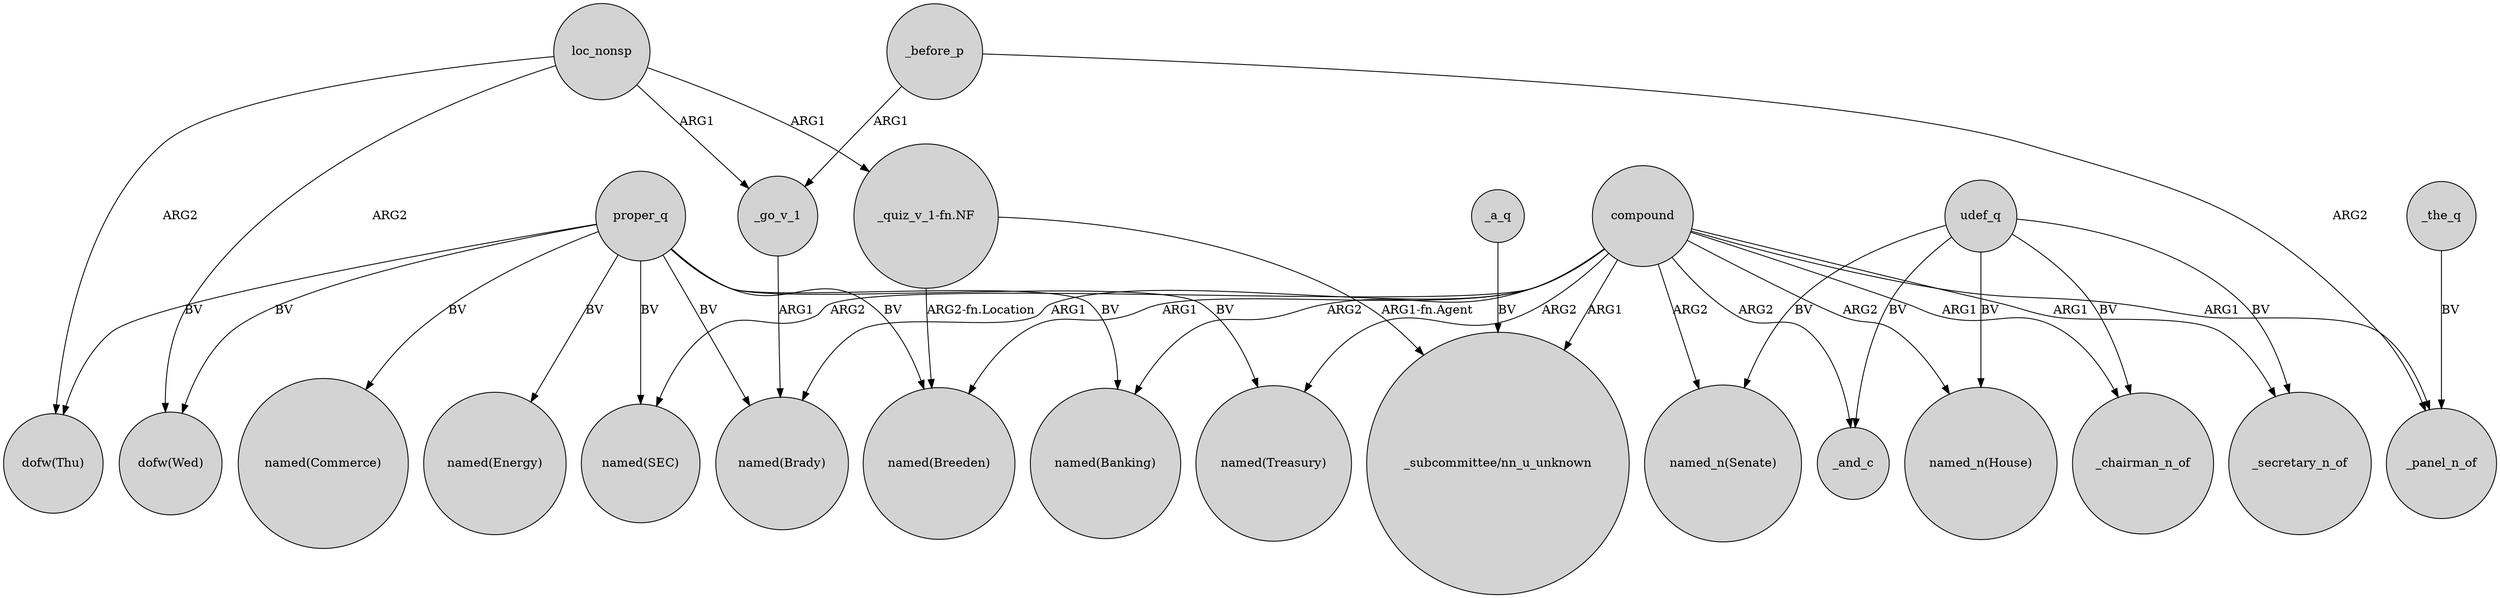 digraph {
	node [shape=circle style=filled]
	udef_q -> "named_n(House)" [label=BV]
	compound -> "named(Treasury)" [label=ARG2]
	udef_q -> _secretary_n_of [label=BV]
	compound -> _chairman_n_of [label=ARG1]
	proper_q -> "named(Banking)" [label=BV]
	loc_nonsp -> "_quiz_v_1-fn.NF" [label=ARG1]
	compound -> "named(Brady)" [label=ARG1]
	_before_p -> _panel_n_of [label=ARG2]
	_go_v_1 -> "named(Brady)" [label=ARG1]
	proper_q -> "named(Energy)" [label=BV]
	udef_q -> _chairman_n_of [label=BV]
	proper_q -> "named(Brady)" [label=BV]
	compound -> _panel_n_of [label=ARG1]
	"_quiz_v_1-fn.NF" -> "named(Breeden)" [label="ARG2-fn.Location"]
	compound -> _and_c [label=ARG2]
	_a_q -> "_subcommittee/nn_u_unknown" [label=BV]
	_before_p -> _go_v_1 [label=ARG1]
	_the_q -> _panel_n_of [label=BV]
	proper_q -> "named(SEC)" [label=BV]
	proper_q -> "dofw(Wed)" [label=BV]
	compound -> "named_n(Senate)" [label=ARG2]
	proper_q -> "dofw(Thu)" [label=BV]
	loc_nonsp -> "dofw(Thu)" [label=ARG2]
	compound -> "named_n(House)" [label=ARG2]
	proper_q -> "named(Treasury)" [label=BV]
	compound -> "named(SEC)" [label=ARG2]
	proper_q -> "named(Commerce)" [label=BV]
	udef_q -> "named_n(Senate)" [label=BV]
	compound -> "named(Banking)" [label=ARG2]
	proper_q -> "named(Breeden)" [label=BV]
	"_quiz_v_1-fn.NF" -> "_subcommittee/nn_u_unknown" [label="ARG1-fn.Agent"]
	loc_nonsp -> "dofw(Wed)" [label=ARG2]
	udef_q -> _and_c [label=BV]
	compound -> _secretary_n_of [label=ARG1]
	loc_nonsp -> _go_v_1 [label=ARG1]
	compound -> "named(Breeden)" [label=ARG1]
	compound -> "_subcommittee/nn_u_unknown" [label=ARG1]
}
